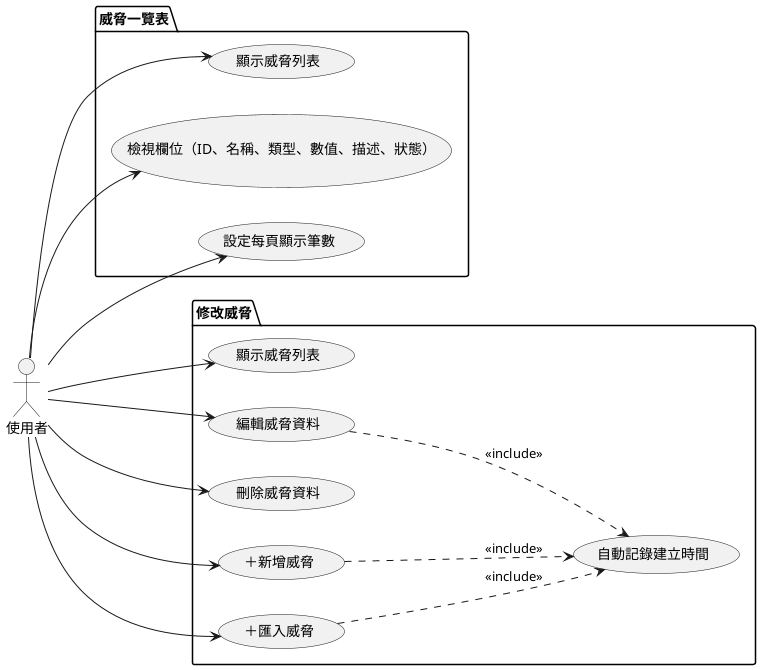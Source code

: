 @startuml

left to right direction

actor 使用者

package "威脅一覽表" {
    usecase "顯示威脅列表" as UC1
    usecase "檢視欄位（ID、名稱、類型、數值、描述、狀態）" as UC2
    usecase "設定每頁顯示筆數" as UC3
}

package "修改威脅" {
    usecase "顯示威脅列表" as UC4
    usecase "編輯威脅資料" as UC5
    usecase "刪除威脅資料" as UC6
    usecase "＋新增威脅" as UC7
    usecase "＋匯入威脅" as UC8
    usecase "自動記錄建立時間" as UC9
}

UC5 .down.> UC9 : <<include>>
UC7 .down.> UC9 : <<include>>
UC8 .down.> UC9 : <<include>>

使用者 --> UC1
使用者 --> UC2
使用者 --> UC3
使用者 --> UC4
使用者 --> UC5
使用者 --> UC6
使用者 --> UC7
使用者 --> UC8

@enduml
